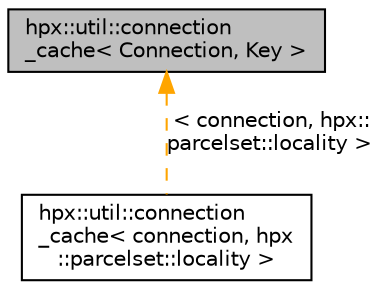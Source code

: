 digraph "hpx::util::connection_cache&lt; Connection, Key &gt;"
{
  edge [fontname="Helvetica",fontsize="10",labelfontname="Helvetica",labelfontsize="10"];
  node [fontname="Helvetica",fontsize="10",shape=record];
  Node0 [label="hpx::util::connection\l_cache\< Connection, Key \>",height=0.2,width=0.4,color="black", fillcolor="grey75", style="filled", fontcolor="black"];
  Node0 -> Node1 [dir="back",color="orange",fontsize="10",style="dashed",label=" \< connection, hpx::\lparcelset::locality \>" ,fontname="Helvetica"];
  Node1 [label="hpx::util::connection\l_cache\< connection, hpx\l::parcelset::locality \>",height=0.2,width=0.4,color="black", fillcolor="white", style="filled",URL="$d8/d5f/classhpx_1_1util_1_1connection__cache.html"];
}
